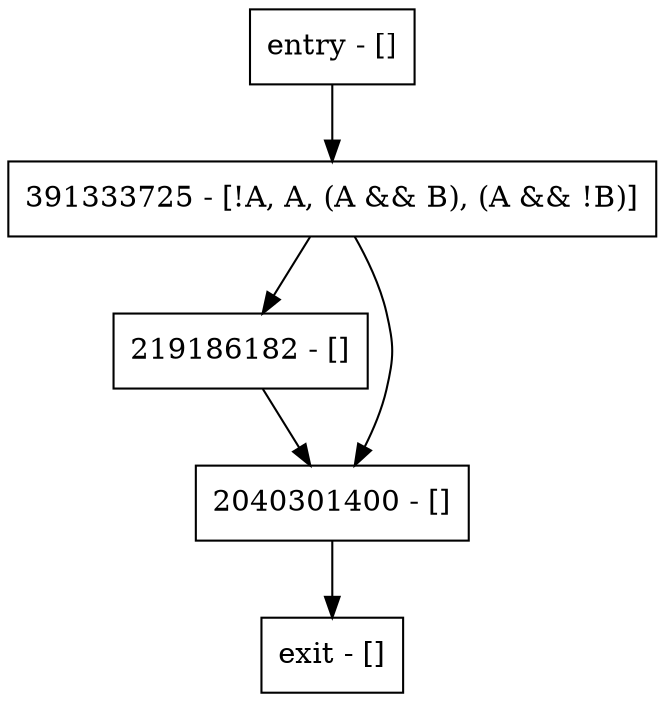 digraph foo {
node [shape=record];
219186182 [label="219186182 - []"];
entry [label="entry - []"];
exit [label="exit - []"];
391333725 [label="391333725 - [!A, A, (A && B), (A && !B)]"];
2040301400 [label="2040301400 - []"];
entry;
exit;
219186182 -> 2040301400;
entry -> 391333725;
391333725 -> 219186182;
391333725 -> 2040301400;
2040301400 -> exit;
}
